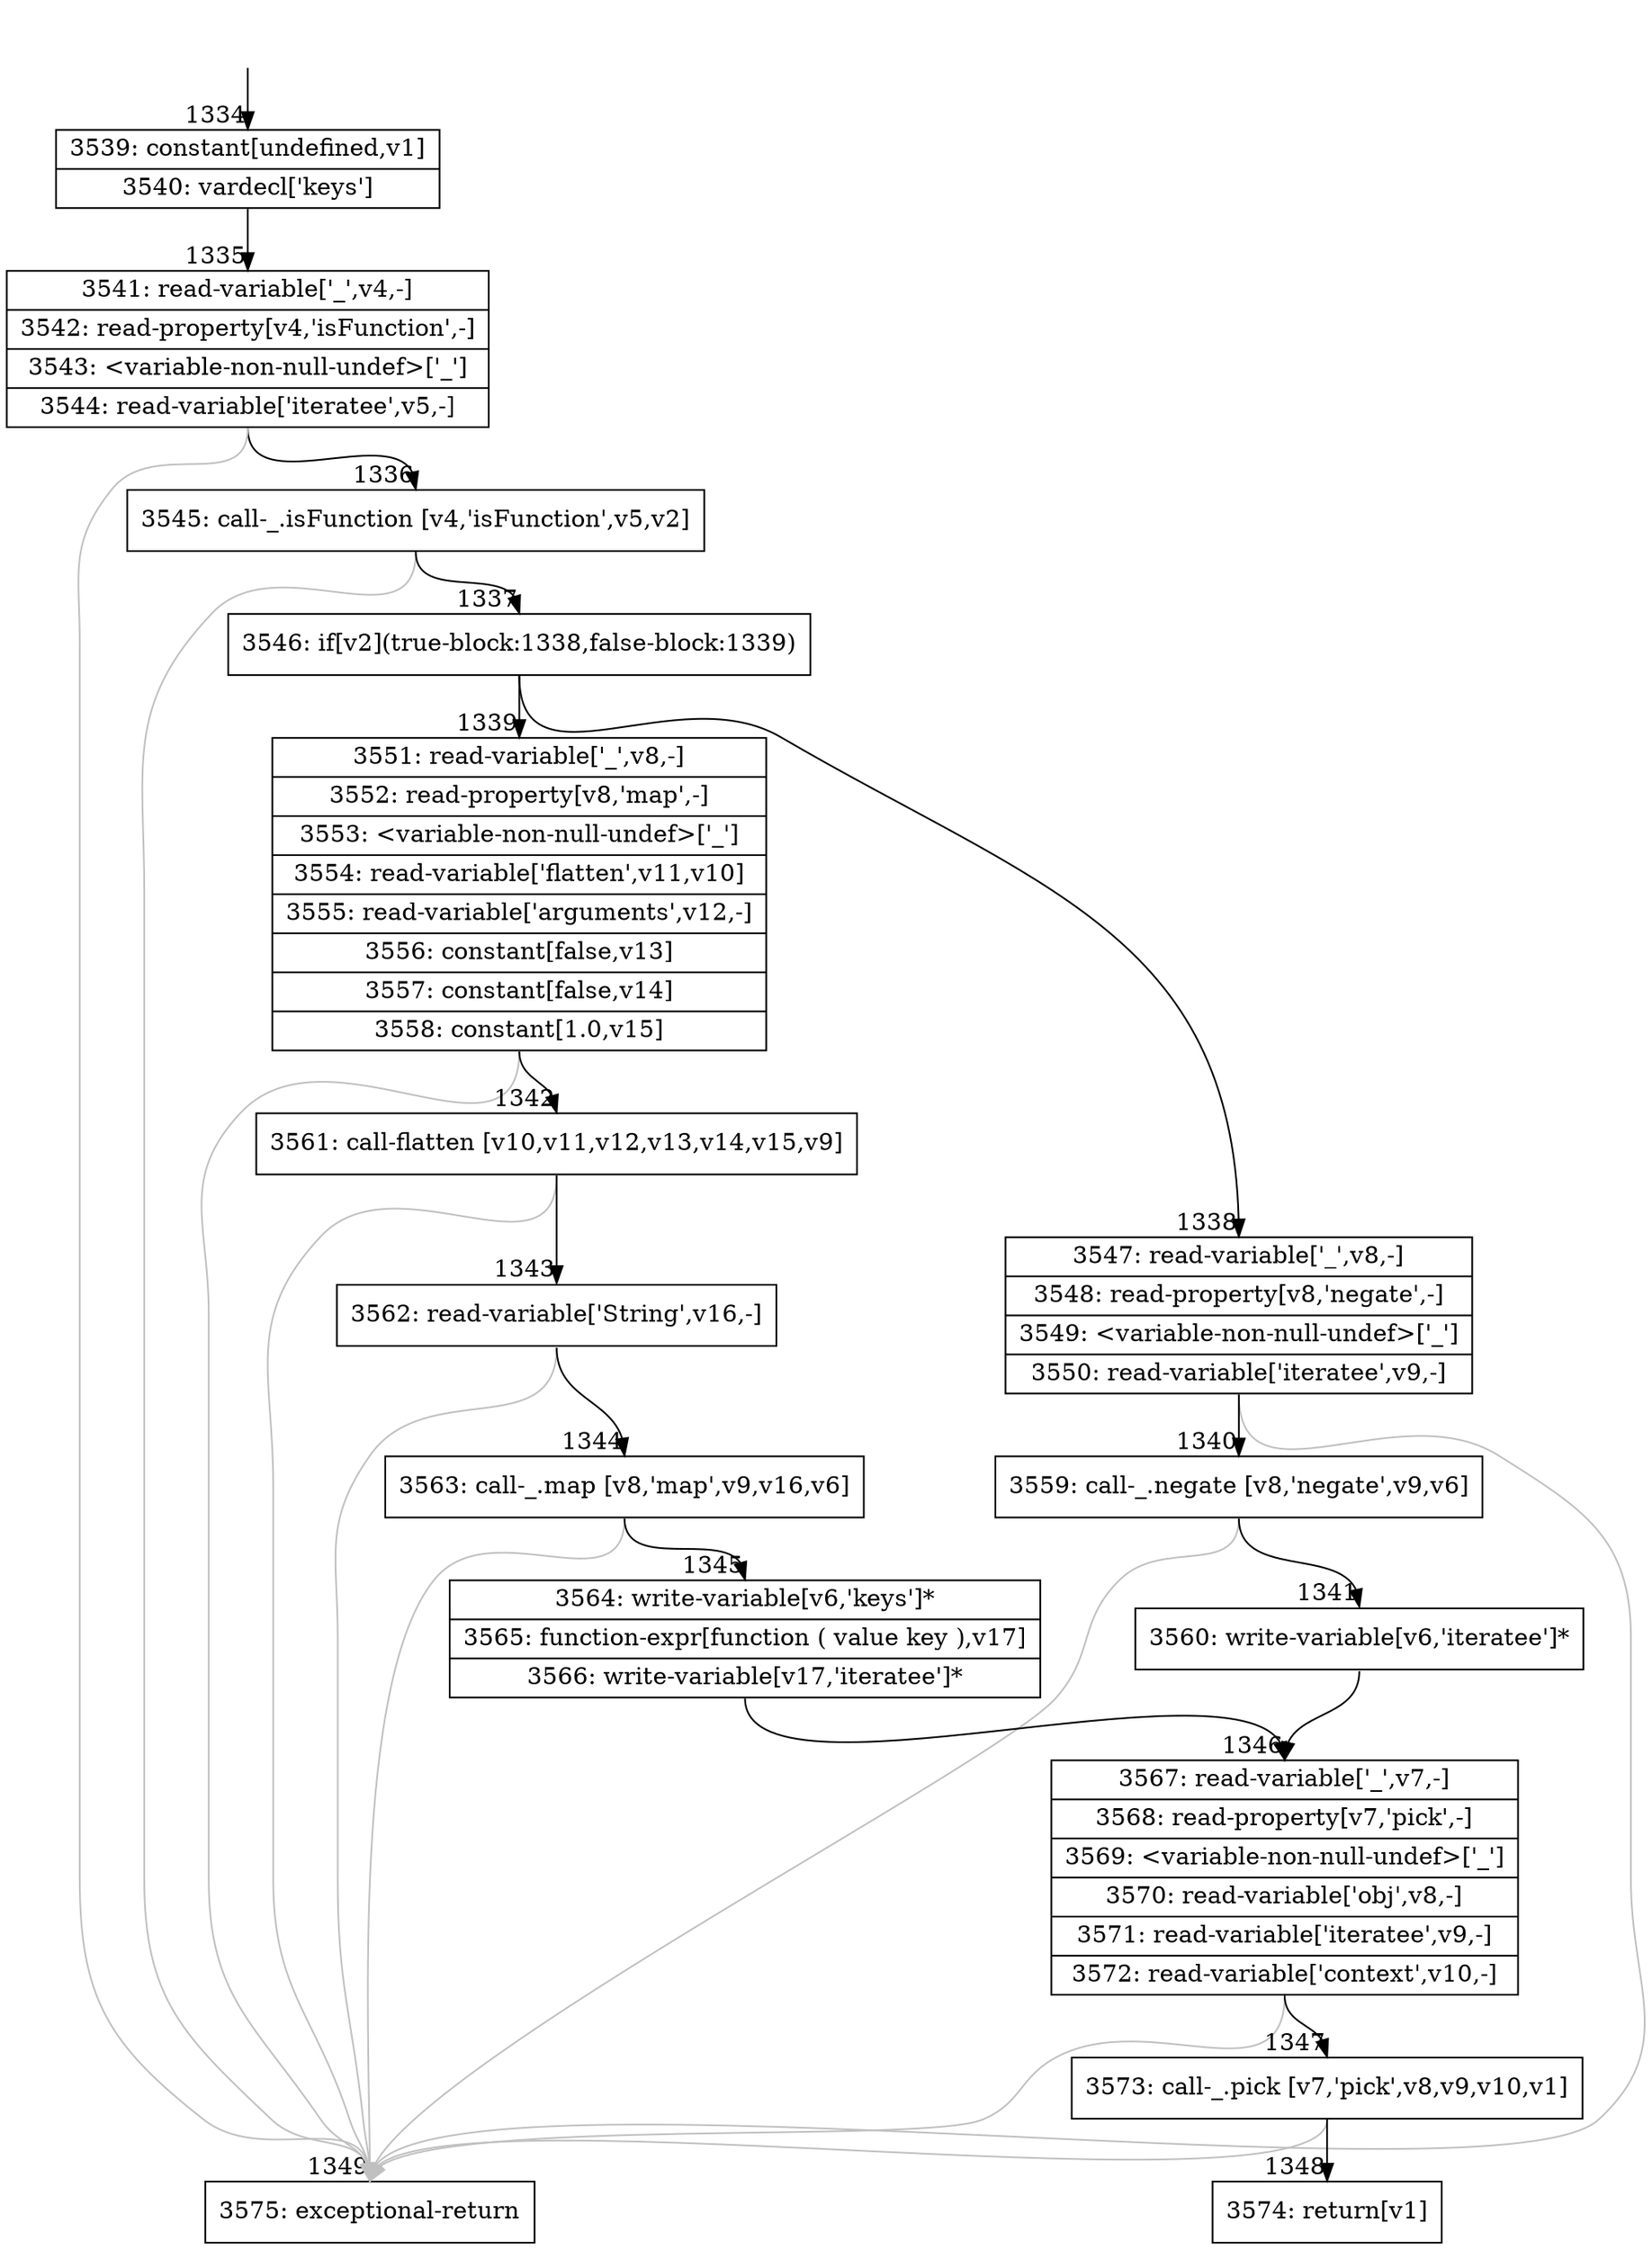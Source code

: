 digraph {
rankdir="TD"
BB_entry112[shape=none,label=""];
BB_entry112 -> BB1334 [tailport=s, headport=n, headlabel="    1334"]
BB1334 [shape=record label="{3539: constant[undefined,v1]|3540: vardecl['keys']}" ] 
BB1334 -> BB1335 [tailport=s, headport=n, headlabel="      1335"]
BB1335 [shape=record label="{3541: read-variable['_',v4,-]|3542: read-property[v4,'isFunction',-]|3543: \<variable-non-null-undef\>['_']|3544: read-variable['iteratee',v5,-]}" ] 
BB1335 -> BB1336 [tailport=s, headport=n, headlabel="      1336"]
BB1335 -> BB1349 [tailport=s, headport=n, color=gray, headlabel="      1349"]
BB1336 [shape=record label="{3545: call-_.isFunction [v4,'isFunction',v5,v2]}" ] 
BB1336 -> BB1337 [tailport=s, headport=n, headlabel="      1337"]
BB1336 -> BB1349 [tailport=s, headport=n, color=gray]
BB1337 [shape=record label="{3546: if[v2](true-block:1338,false-block:1339)}" ] 
BB1337 -> BB1338 [tailport=s, headport=n, headlabel="      1338"]
BB1337 -> BB1339 [tailport=s, headport=n, headlabel="      1339"]
BB1338 [shape=record label="{3547: read-variable['_',v8,-]|3548: read-property[v8,'negate',-]|3549: \<variable-non-null-undef\>['_']|3550: read-variable['iteratee',v9,-]}" ] 
BB1338 -> BB1340 [tailport=s, headport=n, headlabel="      1340"]
BB1338 -> BB1349 [tailport=s, headport=n, color=gray]
BB1339 [shape=record label="{3551: read-variable['_',v8,-]|3552: read-property[v8,'map',-]|3553: \<variable-non-null-undef\>['_']|3554: read-variable['flatten',v11,v10]|3555: read-variable['arguments',v12,-]|3556: constant[false,v13]|3557: constant[false,v14]|3558: constant[1.0,v15]}" ] 
BB1339 -> BB1342 [tailport=s, headport=n, headlabel="      1342"]
BB1339 -> BB1349 [tailport=s, headport=n, color=gray]
BB1340 [shape=record label="{3559: call-_.negate [v8,'negate',v9,v6]}" ] 
BB1340 -> BB1341 [tailport=s, headport=n, headlabel="      1341"]
BB1340 -> BB1349 [tailport=s, headport=n, color=gray]
BB1341 [shape=record label="{3560: write-variable[v6,'iteratee']*}" ] 
BB1341 -> BB1346 [tailport=s, headport=n, headlabel="      1346"]
BB1342 [shape=record label="{3561: call-flatten [v10,v11,v12,v13,v14,v15,v9]}" ] 
BB1342 -> BB1343 [tailport=s, headport=n, headlabel="      1343"]
BB1342 -> BB1349 [tailport=s, headport=n, color=gray]
BB1343 [shape=record label="{3562: read-variable['String',v16,-]}" ] 
BB1343 -> BB1344 [tailport=s, headport=n, headlabel="      1344"]
BB1343 -> BB1349 [tailport=s, headport=n, color=gray]
BB1344 [shape=record label="{3563: call-_.map [v8,'map',v9,v16,v6]}" ] 
BB1344 -> BB1345 [tailport=s, headport=n, headlabel="      1345"]
BB1344 -> BB1349 [tailport=s, headport=n, color=gray]
BB1345 [shape=record label="{3564: write-variable[v6,'keys']*|3565: function-expr[function ( value key ),v17]|3566: write-variable[v17,'iteratee']*}" ] 
BB1345 -> BB1346 [tailport=s, headport=n]
BB1346 [shape=record label="{3567: read-variable['_',v7,-]|3568: read-property[v7,'pick',-]|3569: \<variable-non-null-undef\>['_']|3570: read-variable['obj',v8,-]|3571: read-variable['iteratee',v9,-]|3572: read-variable['context',v10,-]}" ] 
BB1346 -> BB1347 [tailport=s, headport=n, headlabel="      1347"]
BB1346 -> BB1349 [tailport=s, headport=n, color=gray]
BB1347 [shape=record label="{3573: call-_.pick [v7,'pick',v8,v9,v10,v1]}" ] 
BB1347 -> BB1348 [tailport=s, headport=n, headlabel="      1348"]
BB1347 -> BB1349 [tailport=s, headport=n, color=gray]
BB1348 [shape=record label="{3574: return[v1]}" ] 
BB1349 [shape=record label="{3575: exceptional-return}" ] 
//#$~ 1052
}
